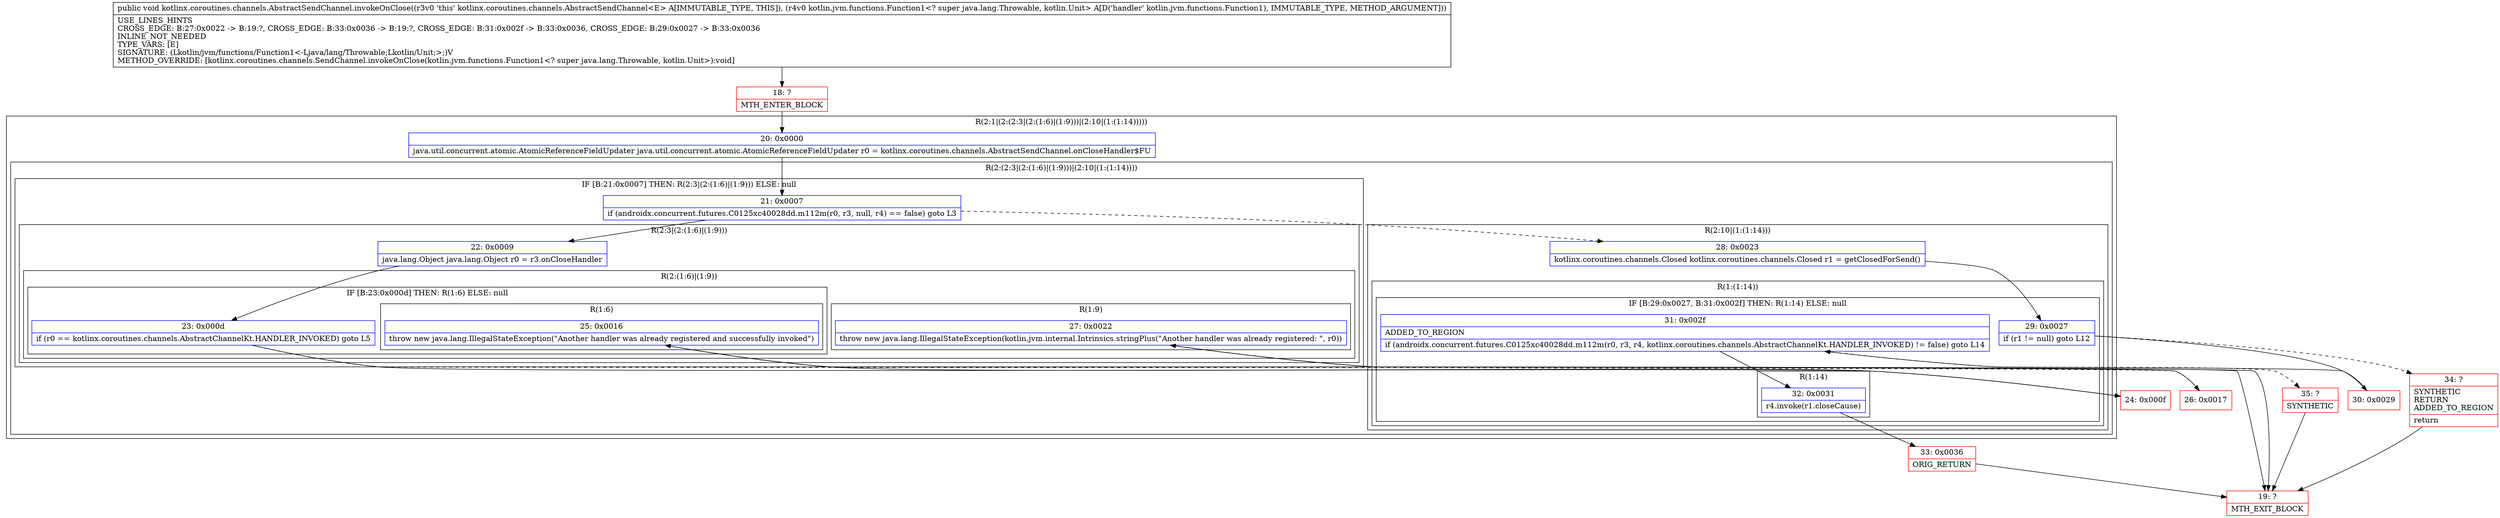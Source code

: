 digraph "CFG forkotlinx.coroutines.channels.AbstractSendChannel.invokeOnClose(Lkotlin\/jvm\/functions\/Function1;)V" {
subgraph cluster_Region_25864146 {
label = "R(2:1|(2:(2:3|(2:(1:6)|(1:9)))|(2:10|(1:(1:14)))))";
node [shape=record,color=blue];
Node_20 [shape=record,label="{20\:\ 0x0000|java.util.concurrent.atomic.AtomicReferenceFieldUpdater java.util.concurrent.atomic.AtomicReferenceFieldUpdater r0 = kotlinx.coroutines.channels.AbstractSendChannel.onCloseHandler$FU\l}"];
subgraph cluster_Region_1123747890 {
label = "R(2:(2:3|(2:(1:6)|(1:9)))|(2:10|(1:(1:14))))";
node [shape=record,color=blue];
subgraph cluster_IfRegion_43326391 {
label = "IF [B:21:0x0007] THEN: R(2:3|(2:(1:6)|(1:9))) ELSE: null";
node [shape=record,color=blue];
Node_21 [shape=record,label="{21\:\ 0x0007|if (androidx.concurrent.futures.C0125xc40028dd.m112m(r0, r3, null, r4) == false) goto L3\l}"];
subgraph cluster_Region_786036160 {
label = "R(2:3|(2:(1:6)|(1:9)))";
node [shape=record,color=blue];
Node_22 [shape=record,label="{22\:\ 0x0009|java.lang.Object java.lang.Object r0 = r3.onCloseHandler\l}"];
subgraph cluster_Region_545121734 {
label = "R(2:(1:6)|(1:9))";
node [shape=record,color=blue];
subgraph cluster_IfRegion_1483240991 {
label = "IF [B:23:0x000d] THEN: R(1:6) ELSE: null";
node [shape=record,color=blue];
Node_23 [shape=record,label="{23\:\ 0x000d|if (r0 == kotlinx.coroutines.channels.AbstractChannelKt.HANDLER_INVOKED) goto L5\l}"];
subgraph cluster_Region_1768578892 {
label = "R(1:6)";
node [shape=record,color=blue];
Node_25 [shape=record,label="{25\:\ 0x0016|throw new java.lang.IllegalStateException(\"Another handler was already registered and successfully invoked\")\l}"];
}
}
subgraph cluster_Region_1417864384 {
label = "R(1:9)";
node [shape=record,color=blue];
Node_27 [shape=record,label="{27\:\ 0x0022|throw new java.lang.IllegalStateException(kotlin.jvm.internal.Intrinsics.stringPlus(\"Another handler was already registered: \", r0))\l}"];
}
}
}
}
subgraph cluster_Region_1356564413 {
label = "R(2:10|(1:(1:14)))";
node [shape=record,color=blue];
Node_28 [shape=record,label="{28\:\ 0x0023|kotlinx.coroutines.channels.Closed kotlinx.coroutines.channels.Closed r1 = getClosedForSend()\l}"];
subgraph cluster_Region_324436846 {
label = "R(1:(1:14))";
node [shape=record,color=blue];
subgraph cluster_IfRegion_956950981 {
label = "IF [B:29:0x0027, B:31:0x002f] THEN: R(1:14) ELSE: null";
node [shape=record,color=blue];
Node_29 [shape=record,label="{29\:\ 0x0027|if (r1 != null) goto L12\l}"];
Node_31 [shape=record,label="{31\:\ 0x002f|ADDED_TO_REGION\l|if (androidx.concurrent.futures.C0125xc40028dd.m112m(r0, r3, r4, kotlinx.coroutines.channels.AbstractChannelKt.HANDLER_INVOKED) != false) goto L14\l}"];
subgraph cluster_Region_79371843 {
label = "R(1:14)";
node [shape=record,color=blue];
Node_32 [shape=record,label="{32\:\ 0x0031|r4.invoke(r1.closeCause)\l}"];
}
}
}
}
}
}
Node_18 [shape=record,color=red,label="{18\:\ ?|MTH_ENTER_BLOCK\l}"];
Node_24 [shape=record,color=red,label="{24\:\ 0x000f}"];
Node_19 [shape=record,color=red,label="{19\:\ ?|MTH_EXIT_BLOCK\l}"];
Node_26 [shape=record,color=red,label="{26\:\ 0x0017}"];
Node_30 [shape=record,color=red,label="{30\:\ 0x0029}"];
Node_33 [shape=record,color=red,label="{33\:\ 0x0036|ORIG_RETURN\l}"];
Node_35 [shape=record,color=red,label="{35\:\ ?|SYNTHETIC\l}"];
Node_34 [shape=record,color=red,label="{34\:\ ?|SYNTHETIC\lRETURN\lADDED_TO_REGION\l|return\l}"];
MethodNode[shape=record,label="{public void kotlinx.coroutines.channels.AbstractSendChannel.invokeOnClose((r3v0 'this' kotlinx.coroutines.channels.AbstractSendChannel\<E\> A[IMMUTABLE_TYPE, THIS]), (r4v0 kotlin.jvm.functions.Function1\<? super java.lang.Throwable, kotlin.Unit\> A[D('handler' kotlin.jvm.functions.Function1), IMMUTABLE_TYPE, METHOD_ARGUMENT]))  | USE_LINES_HINTS\lCROSS_EDGE: B:27:0x0022 \-\> B:19:?, CROSS_EDGE: B:33:0x0036 \-\> B:19:?, CROSS_EDGE: B:31:0x002f \-\> B:33:0x0036, CROSS_EDGE: B:29:0x0027 \-\> B:33:0x0036\lINLINE_NOT_NEEDED\lTYPE_VARS: [E]\lSIGNATURE: (Lkotlin\/jvm\/functions\/Function1\<\-Ljava\/lang\/Throwable;Lkotlin\/Unit;\>;)V\lMETHOD_OVERRIDE: [kotlinx.coroutines.channels.SendChannel.invokeOnClose(kotlin.jvm.functions.Function1\<? super java.lang.Throwable, kotlin.Unit\>):void]\l}"];
MethodNode -> Node_18;Node_20 -> Node_21;
Node_21 -> Node_22;
Node_21 -> Node_28[style=dashed];
Node_22 -> Node_23;
Node_23 -> Node_24;
Node_23 -> Node_26[style=dashed];
Node_25 -> Node_19;
Node_27 -> Node_19;
Node_28 -> Node_29;
Node_29 -> Node_30;
Node_29 -> Node_34[style=dashed];
Node_31 -> Node_32;
Node_31 -> Node_35[style=dashed];
Node_32 -> Node_33;
Node_18 -> Node_20;
Node_24 -> Node_25;
Node_26 -> Node_27;
Node_30 -> Node_31;
Node_33 -> Node_19;
Node_35 -> Node_19;
Node_34 -> Node_19;
}

